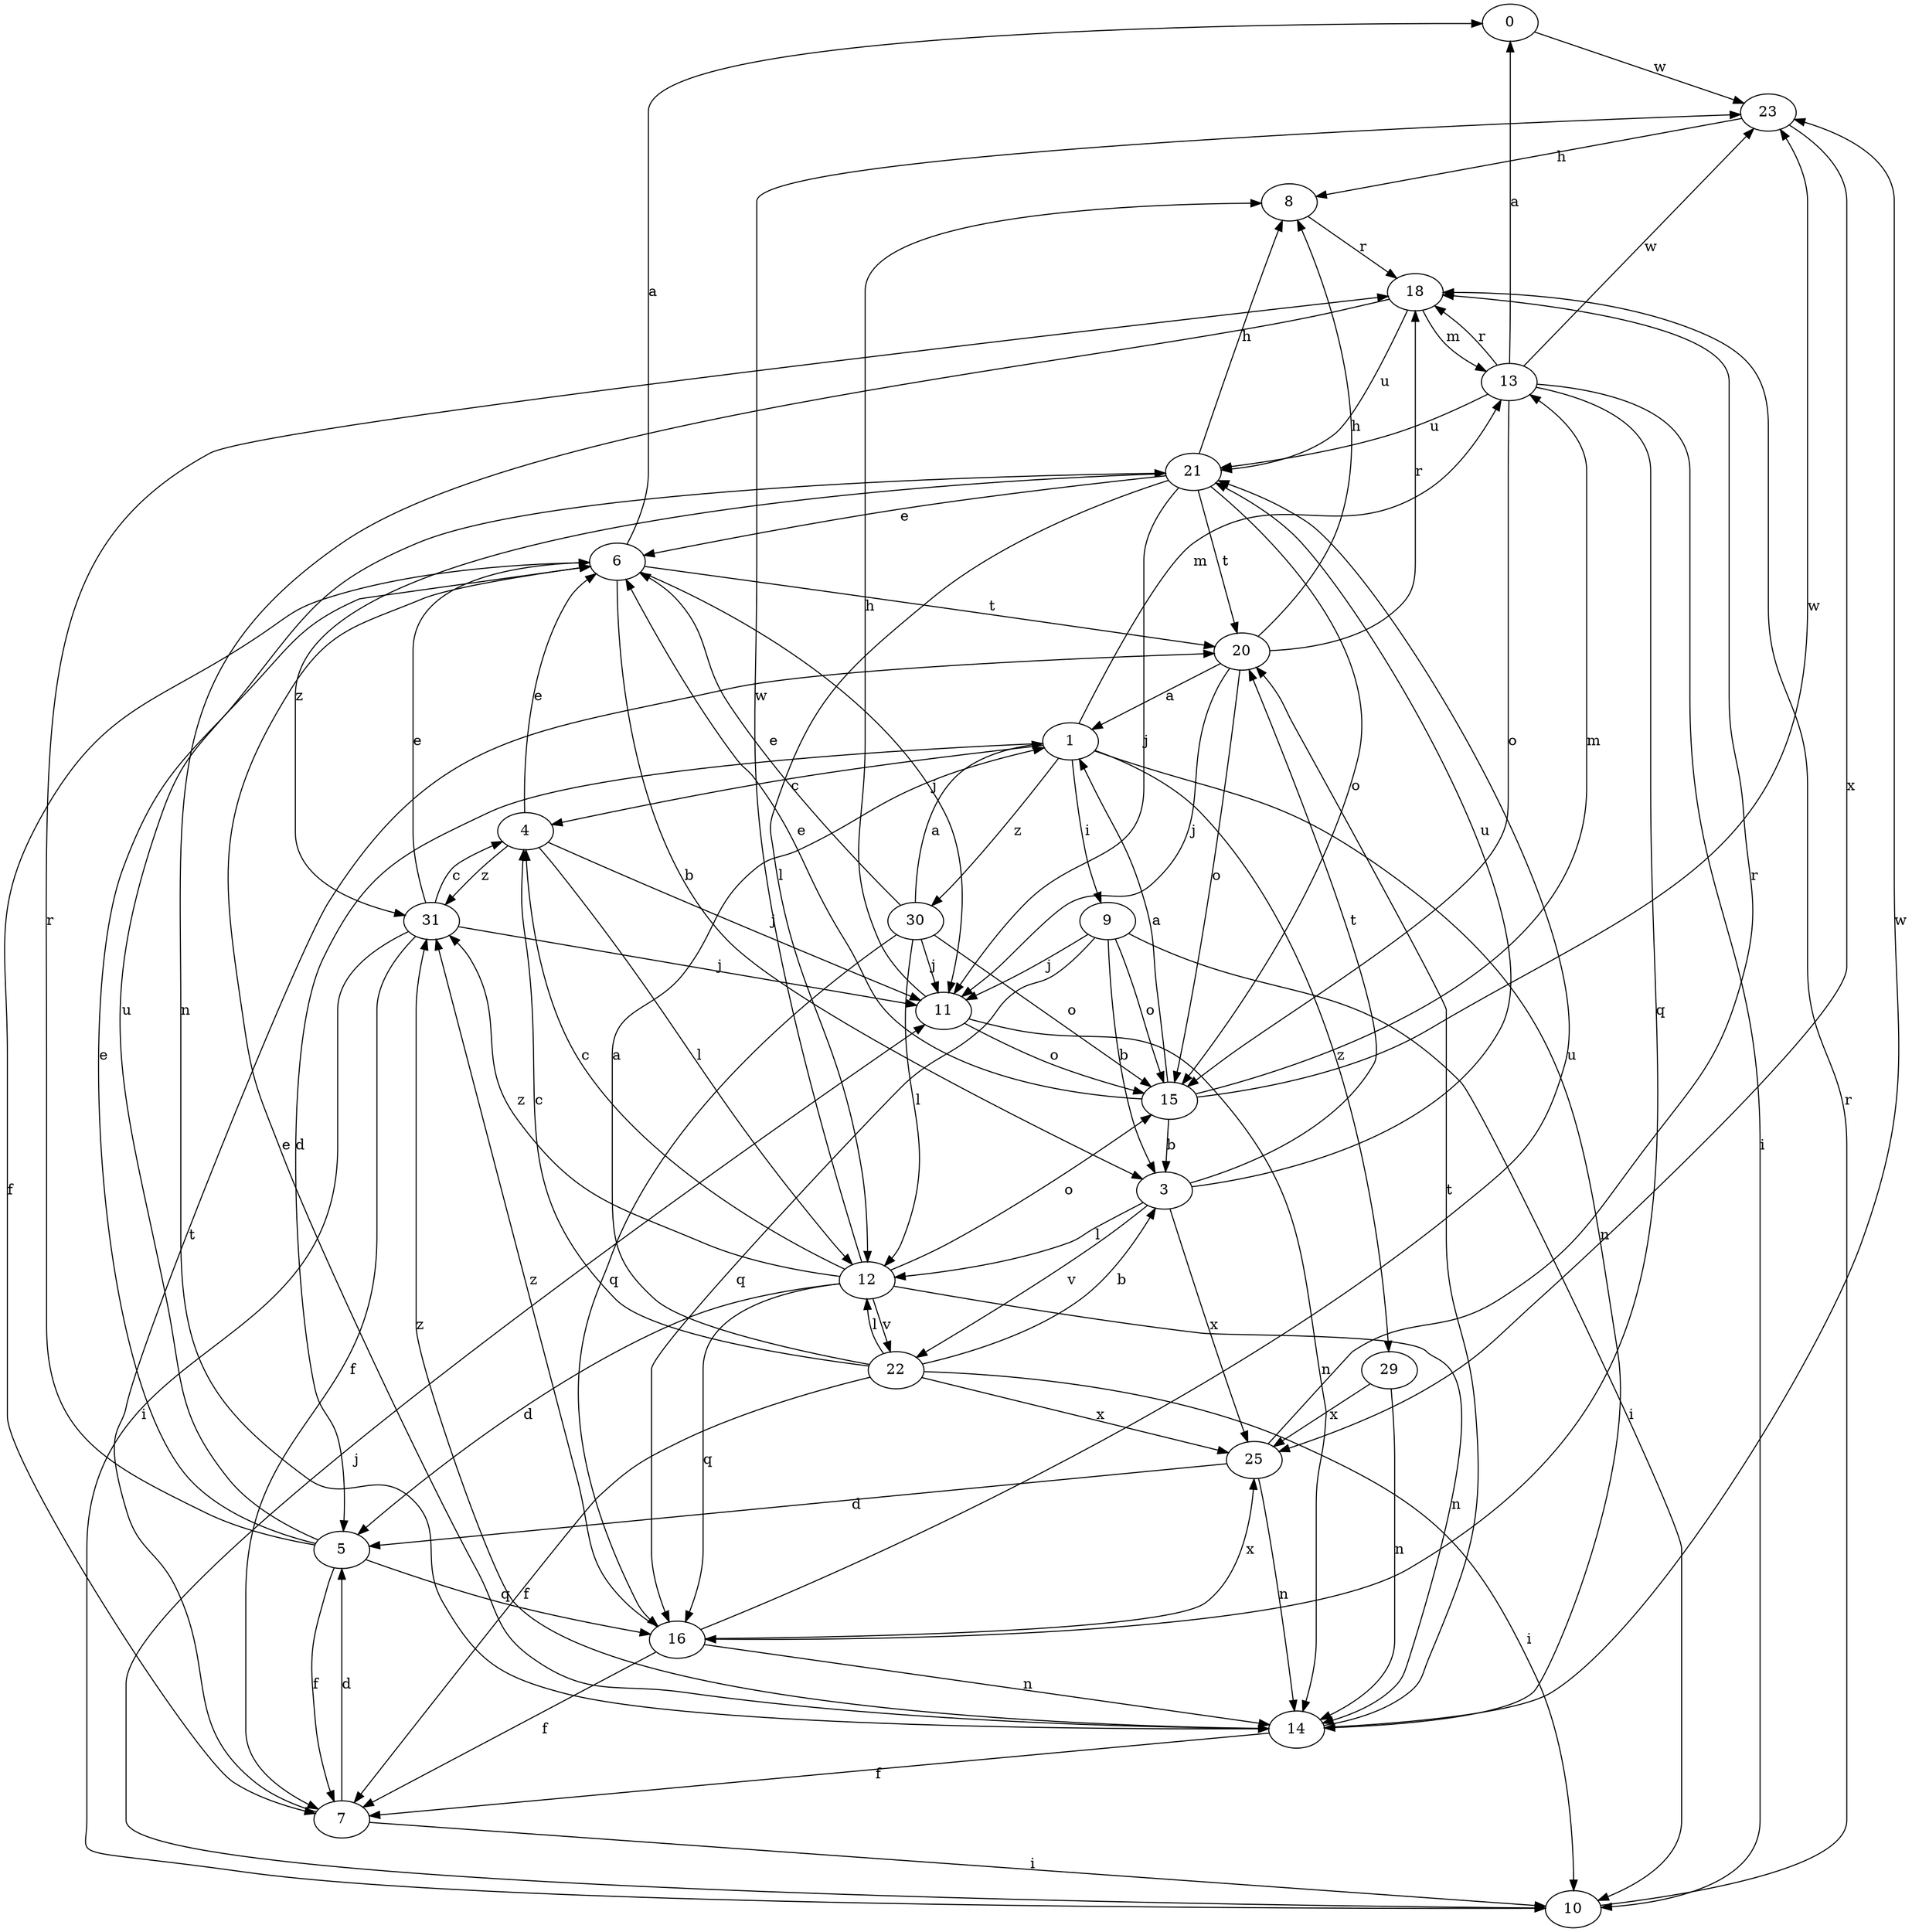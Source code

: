 strict digraph  {
0;
1;
3;
4;
5;
6;
7;
8;
9;
10;
11;
12;
13;
14;
15;
16;
18;
20;
21;
22;
23;
25;
29;
30;
31;
0 -> 23  [label=w];
1 -> 4  [label=c];
1 -> 5  [label=d];
1 -> 9  [label=i];
1 -> 13  [label=m];
1 -> 14  [label=n];
1 -> 29  [label=z];
1 -> 30  [label=z];
3 -> 12  [label=l];
3 -> 20  [label=t];
3 -> 21  [label=u];
3 -> 22  [label=v];
3 -> 25  [label=x];
4 -> 6  [label=e];
4 -> 11  [label=j];
4 -> 12  [label=l];
4 -> 31  [label=z];
5 -> 6  [label=e];
5 -> 7  [label=f];
5 -> 16  [label=q];
5 -> 18  [label=r];
5 -> 21  [label=u];
6 -> 0  [label=a];
6 -> 3  [label=b];
6 -> 7  [label=f];
6 -> 11  [label=j];
6 -> 20  [label=t];
7 -> 5  [label=d];
7 -> 10  [label=i];
7 -> 20  [label=t];
8 -> 18  [label=r];
9 -> 3  [label=b];
9 -> 10  [label=i];
9 -> 11  [label=j];
9 -> 15  [label=o];
9 -> 16  [label=q];
10 -> 11  [label=j];
10 -> 18  [label=r];
11 -> 8  [label=h];
11 -> 14  [label=n];
11 -> 15  [label=o];
12 -> 4  [label=c];
12 -> 5  [label=d];
12 -> 14  [label=n];
12 -> 15  [label=o];
12 -> 16  [label=q];
12 -> 22  [label=v];
12 -> 23  [label=w];
12 -> 31  [label=z];
13 -> 0  [label=a];
13 -> 10  [label=i];
13 -> 15  [label=o];
13 -> 16  [label=q];
13 -> 18  [label=r];
13 -> 21  [label=u];
13 -> 23  [label=w];
14 -> 6  [label=e];
14 -> 7  [label=f];
14 -> 20  [label=t];
14 -> 23  [label=w];
14 -> 31  [label=z];
15 -> 1  [label=a];
15 -> 3  [label=b];
15 -> 6  [label=e];
15 -> 13  [label=m];
15 -> 23  [label=w];
16 -> 7  [label=f];
16 -> 14  [label=n];
16 -> 21  [label=u];
16 -> 25  [label=x];
16 -> 31  [label=z];
18 -> 13  [label=m];
18 -> 14  [label=n];
18 -> 21  [label=u];
20 -> 1  [label=a];
20 -> 8  [label=h];
20 -> 11  [label=j];
20 -> 15  [label=o];
20 -> 18  [label=r];
21 -> 6  [label=e];
21 -> 8  [label=h];
21 -> 11  [label=j];
21 -> 12  [label=l];
21 -> 15  [label=o];
21 -> 20  [label=t];
21 -> 31  [label=z];
22 -> 1  [label=a];
22 -> 3  [label=b];
22 -> 4  [label=c];
22 -> 7  [label=f];
22 -> 10  [label=i];
22 -> 12  [label=l];
22 -> 25  [label=x];
23 -> 8  [label=h];
23 -> 25  [label=x];
25 -> 5  [label=d];
25 -> 14  [label=n];
25 -> 18  [label=r];
29 -> 14  [label=n];
29 -> 25  [label=x];
30 -> 1  [label=a];
30 -> 6  [label=e];
30 -> 11  [label=j];
30 -> 12  [label=l];
30 -> 15  [label=o];
30 -> 16  [label=q];
31 -> 4  [label=c];
31 -> 6  [label=e];
31 -> 7  [label=f];
31 -> 10  [label=i];
31 -> 11  [label=j];
}
